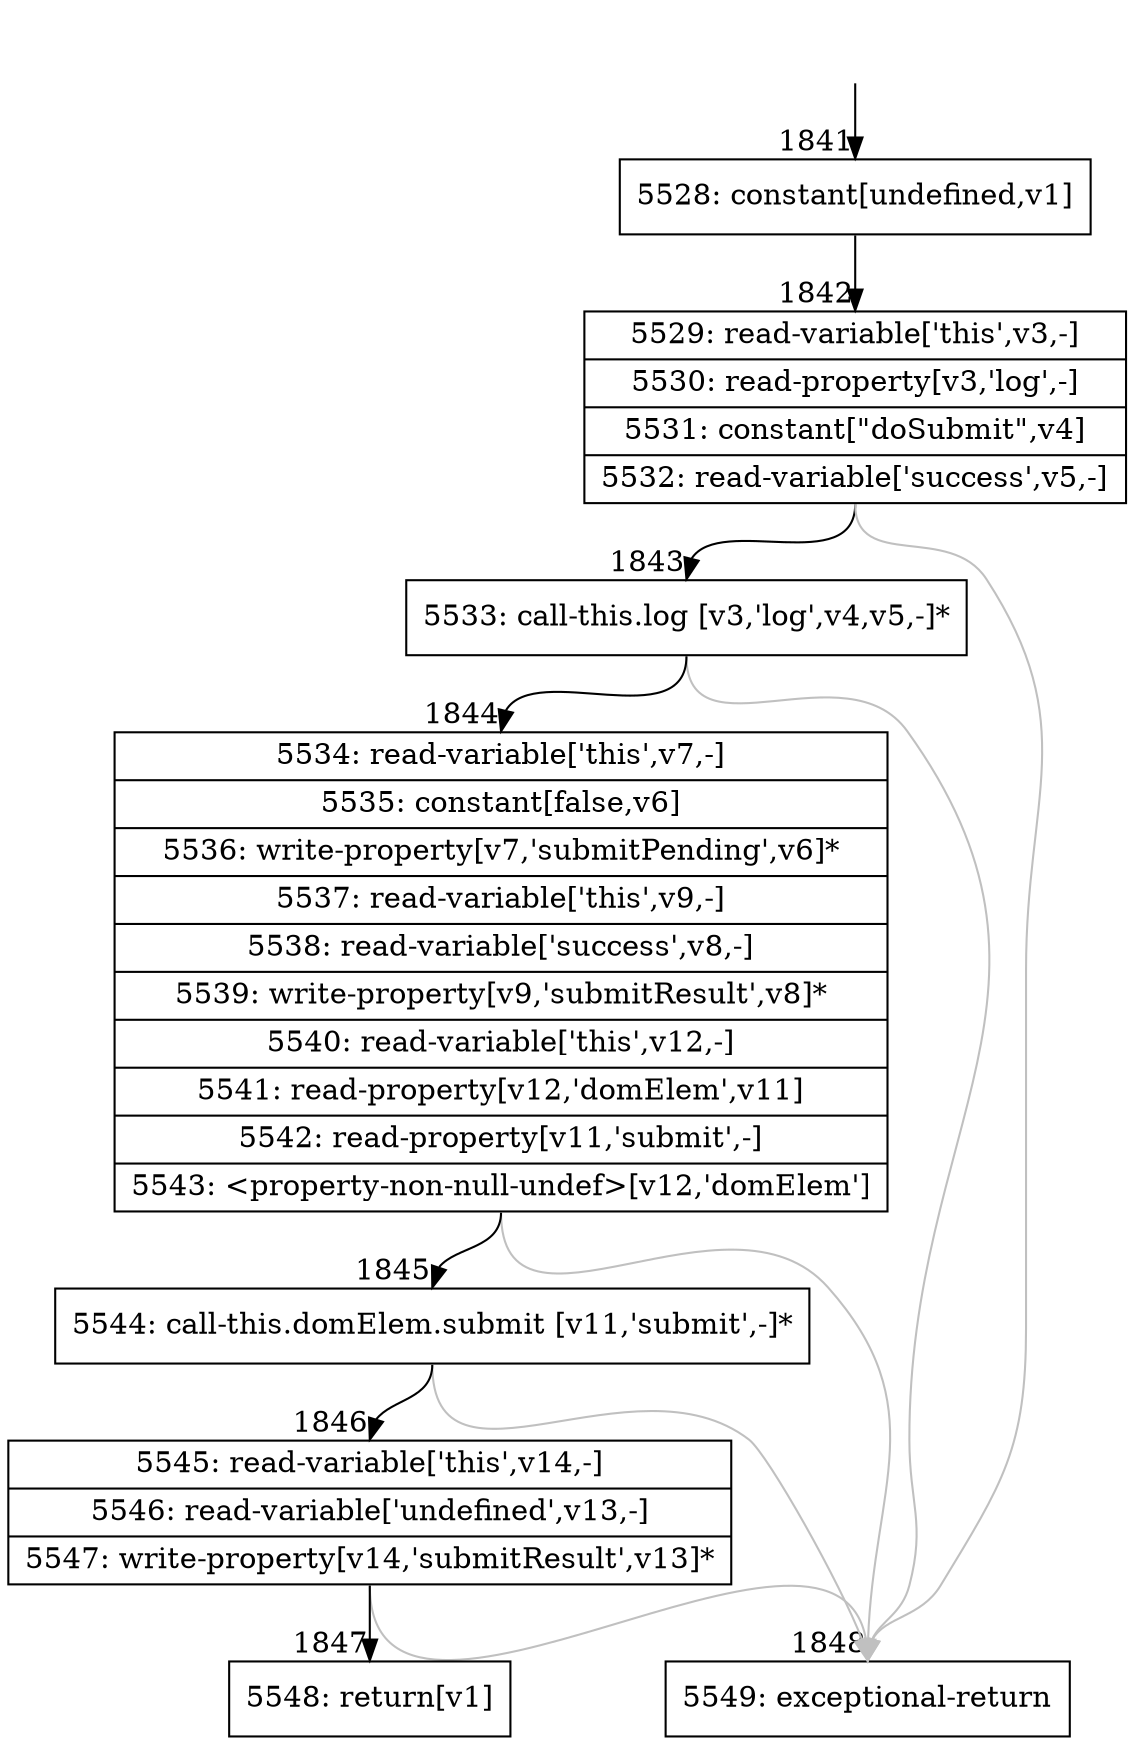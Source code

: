 digraph {
rankdir="TD"
BB_entry149[shape=none,label=""];
BB_entry149 -> BB1841 [tailport=s, headport=n, headlabel="    1841"]
BB1841 [shape=record label="{5528: constant[undefined,v1]}" ] 
BB1841 -> BB1842 [tailport=s, headport=n, headlabel="      1842"]
BB1842 [shape=record label="{5529: read-variable['this',v3,-]|5530: read-property[v3,'log',-]|5531: constant[\"doSubmit\",v4]|5532: read-variable['success',v5,-]}" ] 
BB1842 -> BB1843 [tailport=s, headport=n, headlabel="      1843"]
BB1842 -> BB1848 [tailport=s, headport=n, color=gray, headlabel="      1848"]
BB1843 [shape=record label="{5533: call-this.log [v3,'log',v4,v5,-]*}" ] 
BB1843 -> BB1844 [tailport=s, headport=n, headlabel="      1844"]
BB1843 -> BB1848 [tailport=s, headport=n, color=gray]
BB1844 [shape=record label="{5534: read-variable['this',v7,-]|5535: constant[false,v6]|5536: write-property[v7,'submitPending',v6]*|5537: read-variable['this',v9,-]|5538: read-variable['success',v8,-]|5539: write-property[v9,'submitResult',v8]*|5540: read-variable['this',v12,-]|5541: read-property[v12,'domElem',v11]|5542: read-property[v11,'submit',-]|5543: \<property-non-null-undef\>[v12,'domElem']}" ] 
BB1844 -> BB1845 [tailport=s, headport=n, headlabel="      1845"]
BB1844 -> BB1848 [tailport=s, headport=n, color=gray]
BB1845 [shape=record label="{5544: call-this.domElem.submit [v11,'submit',-]*}" ] 
BB1845 -> BB1846 [tailport=s, headport=n, headlabel="      1846"]
BB1845 -> BB1848 [tailport=s, headport=n, color=gray]
BB1846 [shape=record label="{5545: read-variable['this',v14,-]|5546: read-variable['undefined',v13,-]|5547: write-property[v14,'submitResult',v13]*}" ] 
BB1846 -> BB1847 [tailport=s, headport=n, headlabel="      1847"]
BB1846 -> BB1848 [tailport=s, headport=n, color=gray]
BB1847 [shape=record label="{5548: return[v1]}" ] 
BB1848 [shape=record label="{5549: exceptional-return}" ] 
//#$~ 1674
}
